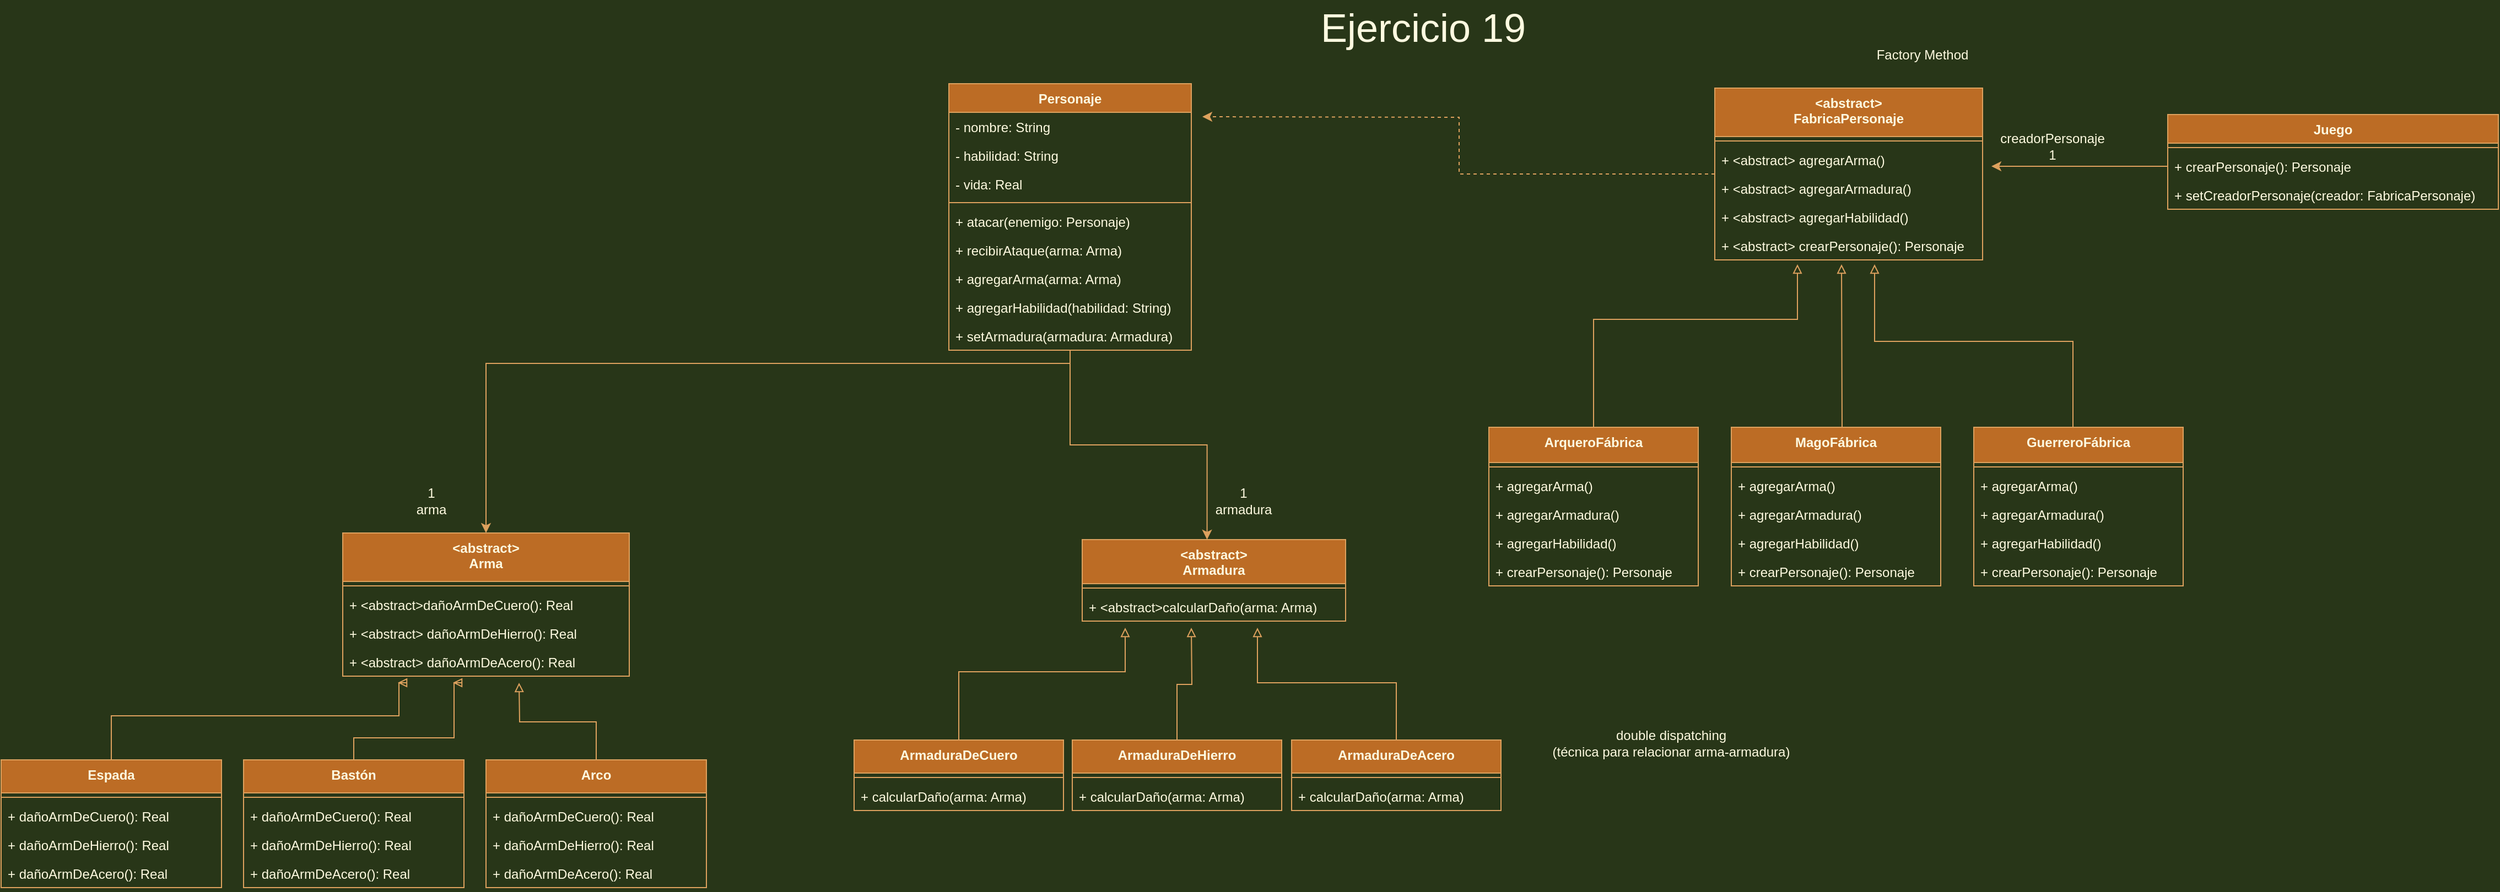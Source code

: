 <mxfile version="19.0.2" type="device"><diagram id="mUgTmrX8BuSXG0gMWw2p" name="Página-1"><mxGraphModel dx="3671" dy="1746" grid="1" gridSize="10" guides="1" tooltips="1" connect="1" arrows="1" fold="1" page="1" pageScale="1" pageWidth="827" pageHeight="1169" background="#283618" math="0" shadow="0"><root><mxCell id="0"/><mxCell id="1" parent="0"/><mxCell id="cJn4CzycX4LEwm_TIvwx-1" value="&lt;abstract&gt;&#10;Arma" style="swimlane;fontStyle=1;align=center;verticalAlign=top;childLayout=stackLayout;horizontal=1;startSize=44;horizontalStack=0;resizeParent=1;resizeParentMax=0;resizeLast=0;collapsible=1;marginBottom=0;labelBackgroundColor=none;fillColor=#BC6C25;strokeColor=#DDA15E;fontColor=#FEFAE0;" parent="1" vertex="1"><mxGeometry x="-220" y="534" width="260" height="130" as="geometry"/></mxCell><mxCell id="cJn4CzycX4LEwm_TIvwx-3" value="" style="line;strokeWidth=1;fillColor=none;align=left;verticalAlign=middle;spacingTop=-1;spacingLeft=3;spacingRight=3;rotatable=0;labelPosition=right;points=[];portConstraint=eastwest;labelBackgroundColor=none;strokeColor=#DDA15E;fontColor=#FEFAE0;" parent="cJn4CzycX4LEwm_TIvwx-1" vertex="1"><mxGeometry y="44" width="260" height="8" as="geometry"/></mxCell><mxCell id="cJn4CzycX4LEwm_TIvwx-21" value="+ &lt;abstract&gt;dañoArmDeCuero(): Real" style="text;strokeColor=none;fillColor=none;align=left;verticalAlign=top;spacingLeft=4;spacingRight=4;overflow=hidden;rotatable=0;points=[[0,0.5],[1,0.5]];portConstraint=eastwest;labelBackgroundColor=none;fontColor=#FEFAE0;" parent="cJn4CzycX4LEwm_TIvwx-1" vertex="1"><mxGeometry y="52" width="260" height="26" as="geometry"/></mxCell><mxCell id="cJn4CzycX4LEwm_TIvwx-29" value="+ &lt;abstract&gt; dañoArmDeHierro(): Real" style="text;strokeColor=none;fillColor=none;align=left;verticalAlign=top;spacingLeft=4;spacingRight=4;overflow=hidden;rotatable=0;points=[[0,0.5],[1,0.5]];portConstraint=eastwest;labelBackgroundColor=none;fontColor=#FEFAE0;" parent="cJn4CzycX4LEwm_TIvwx-1" vertex="1"><mxGeometry y="78" width="260" height="26" as="geometry"/></mxCell><mxCell id="cJn4CzycX4LEwm_TIvwx-40" value="+ &lt;abstract&gt; dañoArmDeAcero(): Real" style="text;strokeColor=none;fillColor=none;align=left;verticalAlign=top;spacingLeft=4;spacingRight=4;overflow=hidden;rotatable=0;points=[[0,0.5],[1,0.5]];portConstraint=eastwest;labelBackgroundColor=none;fontColor=#FEFAE0;" parent="cJn4CzycX4LEwm_TIvwx-1" vertex="1"><mxGeometry y="104" width="260" height="26" as="geometry"/></mxCell><mxCell id="cJn4CzycX4LEwm_TIvwx-5" value="&lt;font style=&quot;font-size: 36px;&quot;&gt;Ejercicio 19&lt;/font&gt;" style="text;html=1;align=center;verticalAlign=middle;resizable=0;points=[];autosize=1;strokeColor=none;fillColor=none;labelBackgroundColor=none;fontColor=#FEFAE0;fontSize=36;" parent="1" vertex="1"><mxGeometry x="660" y="50" width="200" height="50" as="geometry"/></mxCell><mxCell id="cJn4CzycX4LEwm_TIvwx-6" value="&lt;abstract&gt;&#10;Armadura" style="swimlane;fontStyle=1;align=center;verticalAlign=top;childLayout=stackLayout;horizontal=1;startSize=40;horizontalStack=0;resizeParent=1;resizeParentMax=0;resizeLast=0;collapsible=1;marginBottom=0;labelBackgroundColor=none;fillColor=#BC6C25;strokeColor=#DDA15E;fontColor=#FEFAE0;" parent="1" vertex="1"><mxGeometry x="451" y="540" width="239" height="74" as="geometry"/></mxCell><mxCell id="cJn4CzycX4LEwm_TIvwx-8" value="" style="line;strokeWidth=1;fillColor=none;align=left;verticalAlign=middle;spacingTop=-1;spacingLeft=3;spacingRight=3;rotatable=0;labelPosition=right;points=[];portConstraint=eastwest;labelBackgroundColor=none;strokeColor=#DDA15E;fontColor=#FEFAE0;" parent="cJn4CzycX4LEwm_TIvwx-6" vertex="1"><mxGeometry y="40" width="239" height="8" as="geometry"/></mxCell><mxCell id="cJn4CzycX4LEwm_TIvwx-9" value="+ &lt;abstract&gt;calcularDaño(arma: Arma)" style="text;strokeColor=none;fillColor=none;align=left;verticalAlign=top;spacingLeft=4;spacingRight=4;overflow=hidden;rotatable=0;points=[[0,0.5],[1,0.5]];portConstraint=eastwest;labelBackgroundColor=none;fontColor=#FEFAE0;" parent="cJn4CzycX4LEwm_TIvwx-6" vertex="1"><mxGeometry y="48" width="239" height="26" as="geometry"/></mxCell><mxCell id="cJn4CzycX4LEwm_TIvwx-17" style="edgeStyle=orthogonalEdgeStyle;rounded=0;orthogonalLoop=1;jettySize=auto;html=1;entryX=0.474;entryY=0;entryDx=0;entryDy=0;entryPerimeter=0;labelBackgroundColor=none;strokeColor=#DDA15E;fontColor=#FEFAE0;" parent="1" source="cJn4CzycX4LEwm_TIvwx-10" target="cJn4CzycX4LEwm_TIvwx-6" edge="1"><mxGeometry relative="1" as="geometry"/></mxCell><mxCell id="cJn4CzycX4LEwm_TIvwx-28" style="edgeStyle=orthogonalEdgeStyle;rounded=0;orthogonalLoop=1;jettySize=auto;html=1;entryX=0.5;entryY=0;entryDx=0;entryDy=0;labelBackgroundColor=none;strokeColor=#DDA15E;fontColor=#FEFAE0;" parent="1" source="cJn4CzycX4LEwm_TIvwx-10" target="cJn4CzycX4LEwm_TIvwx-1" edge="1"><mxGeometry relative="1" as="geometry"><Array as="points"><mxPoint x="440" y="380"/><mxPoint x="-90" y="380"/></Array></mxGeometry></mxCell><mxCell id="cJn4CzycX4LEwm_TIvwx-10" value="Personaje" style="swimlane;fontStyle=1;align=center;verticalAlign=top;childLayout=stackLayout;horizontal=1;startSize=26;horizontalStack=0;resizeParent=1;resizeParentMax=0;resizeLast=0;collapsible=1;marginBottom=0;labelBackgroundColor=none;fillColor=#BC6C25;strokeColor=#DDA15E;fontColor=#FEFAE0;" parent="1" vertex="1"><mxGeometry x="330" y="126" width="220" height="242" as="geometry"/></mxCell><mxCell id="cJn4CzycX4LEwm_TIvwx-11" value="- nombre: String" style="text;strokeColor=none;fillColor=none;align=left;verticalAlign=top;spacingLeft=4;spacingRight=4;overflow=hidden;rotatable=0;points=[[0,0.5],[1,0.5]];portConstraint=eastwest;labelBackgroundColor=none;fontColor=#FEFAE0;" parent="cJn4CzycX4LEwm_TIvwx-10" vertex="1"><mxGeometry y="26" width="220" height="26" as="geometry"/></mxCell><mxCell id="cJn4CzycX4LEwm_TIvwx-14" value="- habilidad: String" style="text;strokeColor=none;fillColor=none;align=left;verticalAlign=top;spacingLeft=4;spacingRight=4;overflow=hidden;rotatable=0;points=[[0,0.5],[1,0.5]];portConstraint=eastwest;labelBackgroundColor=none;fontColor=#FEFAE0;" parent="cJn4CzycX4LEwm_TIvwx-10" vertex="1"><mxGeometry y="52" width="220" height="26" as="geometry"/></mxCell><mxCell id="0u6AS05DuBj_s7GAAR6h-1" value="- vida: Real" style="text;strokeColor=none;fillColor=none;align=left;verticalAlign=top;spacingLeft=4;spacingRight=4;overflow=hidden;rotatable=0;points=[[0,0.5],[1,0.5]];portConstraint=eastwest;labelBackgroundColor=none;fontColor=#FEFAE0;" vertex="1" parent="cJn4CzycX4LEwm_TIvwx-10"><mxGeometry y="78" width="220" height="26" as="geometry"/></mxCell><mxCell id="cJn4CzycX4LEwm_TIvwx-12" value="" style="line;strokeWidth=1;fillColor=none;align=left;verticalAlign=middle;spacingTop=-1;spacingLeft=3;spacingRight=3;rotatable=0;labelPosition=right;points=[];portConstraint=eastwest;labelBackgroundColor=none;strokeColor=#DDA15E;fontColor=#FEFAE0;" parent="cJn4CzycX4LEwm_TIvwx-10" vertex="1"><mxGeometry y="104" width="220" height="8" as="geometry"/></mxCell><mxCell id="cJn4CzycX4LEwm_TIvwx-13" value="+ atacar(enemigo: Personaje)" style="text;strokeColor=none;fillColor=none;align=left;verticalAlign=top;spacingLeft=4;spacingRight=4;overflow=hidden;rotatable=0;points=[[0,0.5],[1,0.5]];portConstraint=eastwest;labelBackgroundColor=none;fontColor=#FEFAE0;" parent="cJn4CzycX4LEwm_TIvwx-10" vertex="1"><mxGeometry y="112" width="220" height="26" as="geometry"/></mxCell><mxCell id="cJn4CzycX4LEwm_TIvwx-15" value="+ recibirAtaque(arma: Arma)" style="text;strokeColor=none;fillColor=none;align=left;verticalAlign=top;spacingLeft=4;spacingRight=4;overflow=hidden;rotatable=0;points=[[0,0.5],[1,0.5]];portConstraint=eastwest;labelBackgroundColor=none;fontColor=#FEFAE0;" parent="cJn4CzycX4LEwm_TIvwx-10" vertex="1"><mxGeometry y="138" width="220" height="26" as="geometry"/></mxCell><mxCell id="cJn4CzycX4LEwm_TIvwx-50" value="+ agregarArma(arma: Arma)" style="text;strokeColor=none;fillColor=none;align=left;verticalAlign=top;spacingLeft=4;spacingRight=4;overflow=hidden;rotatable=0;points=[[0,0.5],[1,0.5]];portConstraint=eastwest;labelBackgroundColor=none;fontColor=#FEFAE0;" parent="cJn4CzycX4LEwm_TIvwx-10" vertex="1"><mxGeometry y="164" width="220" height="26" as="geometry"/></mxCell><mxCell id="cJn4CzycX4LEwm_TIvwx-51" value="+ agregarHabilidad(habilidad: String)" style="text;strokeColor=none;fillColor=none;align=left;verticalAlign=top;spacingLeft=4;spacingRight=4;overflow=hidden;rotatable=0;points=[[0,0.5],[1,0.5]];portConstraint=eastwest;labelBackgroundColor=none;fontColor=#FEFAE0;" parent="cJn4CzycX4LEwm_TIvwx-10" vertex="1"><mxGeometry y="190" width="220" height="26" as="geometry"/></mxCell><mxCell id="cJn4CzycX4LEwm_TIvwx-52" value="+ setArmadura(armadura: Armadura)" style="text;strokeColor=none;fillColor=none;align=left;verticalAlign=top;spacingLeft=4;spacingRight=4;overflow=hidden;rotatable=0;points=[[0,0.5],[1,0.5]];portConstraint=eastwest;labelBackgroundColor=none;fontColor=#FEFAE0;" parent="cJn4CzycX4LEwm_TIvwx-10" vertex="1"><mxGeometry y="216" width="220" height="26" as="geometry"/></mxCell><mxCell id="cJn4CzycX4LEwm_TIvwx-97" style="edgeStyle=orthogonalEdgeStyle;rounded=0;orthogonalLoop=1;jettySize=auto;html=1;endArrow=block;endFill=0;labelBackgroundColor=none;strokeColor=#DDA15E;fontColor=#FEFAE0;" parent="1" source="cJn4CzycX4LEwm_TIvwx-23" edge="1"><mxGeometry relative="1" as="geometry"><mxPoint x="490" y="620" as="targetPoint"/><Array as="points"><mxPoint x="339" y="660"/><mxPoint x="490" y="660"/></Array></mxGeometry></mxCell><mxCell id="cJn4CzycX4LEwm_TIvwx-23" value="ArmaduraDeCuero" style="swimlane;fontStyle=1;align=center;verticalAlign=top;childLayout=stackLayout;horizontal=1;startSize=30;horizontalStack=0;resizeParent=1;resizeParentMax=0;resizeLast=0;collapsible=1;marginBottom=0;labelBackgroundColor=none;fillColor=#BC6C25;strokeColor=#DDA15E;fontColor=#FEFAE0;" parent="1" vertex="1"><mxGeometry x="244" y="722" width="190" height="64" as="geometry"/></mxCell><mxCell id="cJn4CzycX4LEwm_TIvwx-25" value="" style="line;strokeWidth=1;fillColor=none;align=left;verticalAlign=middle;spacingTop=-1;spacingLeft=3;spacingRight=3;rotatable=0;labelPosition=right;points=[];portConstraint=eastwest;labelBackgroundColor=none;strokeColor=#DDA15E;fontColor=#FEFAE0;" parent="cJn4CzycX4LEwm_TIvwx-23" vertex="1"><mxGeometry y="30" width="190" height="8" as="geometry"/></mxCell><mxCell id="cJn4CzycX4LEwm_TIvwx-47" value="+ calcularDaño(arma: Arma)" style="text;strokeColor=none;fillColor=none;align=left;verticalAlign=top;spacingLeft=4;spacingRight=4;overflow=hidden;rotatable=0;points=[[0,0.5],[1,0.5]];portConstraint=eastwest;labelBackgroundColor=none;fontColor=#FEFAE0;" parent="cJn4CzycX4LEwm_TIvwx-23" vertex="1"><mxGeometry y="38" width="190" height="26" as="geometry"/></mxCell><mxCell id="cJn4CzycX4LEwm_TIvwx-95" style="edgeStyle=orthogonalEdgeStyle;rounded=0;orthogonalLoop=1;jettySize=auto;html=1;endArrow=block;endFill=0;labelBackgroundColor=none;strokeColor=#DDA15E;fontColor=#FEFAE0;" parent="1" source="cJn4CzycX4LEwm_TIvwx-30" edge="1"><mxGeometry relative="1" as="geometry"><mxPoint x="550" y="620" as="targetPoint"/></mxGeometry></mxCell><mxCell id="cJn4CzycX4LEwm_TIvwx-30" value="ArmaduraDeHierro" style="swimlane;fontStyle=1;align=center;verticalAlign=top;childLayout=stackLayout;horizontal=1;startSize=30;horizontalStack=0;resizeParent=1;resizeParentMax=0;resizeLast=0;collapsible=1;marginBottom=0;labelBackgroundColor=none;fillColor=#BC6C25;strokeColor=#DDA15E;fontColor=#FEFAE0;" parent="1" vertex="1"><mxGeometry x="442" y="722" width="190" height="64" as="geometry"/></mxCell><mxCell id="cJn4CzycX4LEwm_TIvwx-32" value="" style="line;strokeWidth=1;fillColor=none;align=left;verticalAlign=middle;spacingTop=-1;spacingLeft=3;spacingRight=3;rotatable=0;labelPosition=right;points=[];portConstraint=eastwest;labelBackgroundColor=none;strokeColor=#DDA15E;fontColor=#FEFAE0;" parent="cJn4CzycX4LEwm_TIvwx-30" vertex="1"><mxGeometry y="30" width="190" height="8" as="geometry"/></mxCell><mxCell id="cJn4CzycX4LEwm_TIvwx-33" value="+ calcularDaño(arma: Arma)" style="text;strokeColor=none;fillColor=none;align=left;verticalAlign=top;spacingLeft=4;spacingRight=4;overflow=hidden;rotatable=0;points=[[0,0.5],[1,0.5]];portConstraint=eastwest;labelBackgroundColor=none;fontColor=#FEFAE0;" parent="cJn4CzycX4LEwm_TIvwx-30" vertex="1"><mxGeometry y="38" width="190" height="26" as="geometry"/></mxCell><mxCell id="cJn4CzycX4LEwm_TIvwx-96" style="edgeStyle=orthogonalEdgeStyle;rounded=0;orthogonalLoop=1;jettySize=auto;html=1;endArrow=block;endFill=0;labelBackgroundColor=none;strokeColor=#DDA15E;fontColor=#FEFAE0;" parent="1" source="cJn4CzycX4LEwm_TIvwx-35" edge="1"><mxGeometry relative="1" as="geometry"><mxPoint x="610" y="620" as="targetPoint"/><Array as="points"><mxPoint x="736" y="670"/><mxPoint x="610" y="670"/></Array></mxGeometry></mxCell><mxCell id="cJn4CzycX4LEwm_TIvwx-35" value="ArmaduraDeAcero" style="swimlane;fontStyle=1;align=center;verticalAlign=top;childLayout=stackLayout;horizontal=1;startSize=30;horizontalStack=0;resizeParent=1;resizeParentMax=0;resizeLast=0;collapsible=1;marginBottom=0;labelBackgroundColor=none;fillColor=#BC6C25;strokeColor=#DDA15E;fontColor=#FEFAE0;" parent="1" vertex="1"><mxGeometry x="641" y="722" width="190" height="64" as="geometry"/></mxCell><mxCell id="cJn4CzycX4LEwm_TIvwx-37" value="" style="line;strokeWidth=1;fillColor=none;align=left;verticalAlign=middle;spacingTop=-1;spacingLeft=3;spacingRight=3;rotatable=0;labelPosition=right;points=[];portConstraint=eastwest;labelBackgroundColor=none;strokeColor=#DDA15E;fontColor=#FEFAE0;" parent="cJn4CzycX4LEwm_TIvwx-35" vertex="1"><mxGeometry y="30" width="190" height="8" as="geometry"/></mxCell><mxCell id="cJn4CzycX4LEwm_TIvwx-38" value="+ calcularDaño(arma: Arma)" style="text;strokeColor=none;fillColor=none;align=left;verticalAlign=top;spacingLeft=4;spacingRight=4;overflow=hidden;rotatable=0;points=[[0,0.5],[1,0.5]];portConstraint=eastwest;labelBackgroundColor=none;fontColor=#FEFAE0;" parent="cJn4CzycX4LEwm_TIvwx-35" vertex="1"><mxGeometry y="38" width="190" height="26" as="geometry"/></mxCell><mxCell id="cJn4CzycX4LEwm_TIvwx-57" style="edgeStyle=orthogonalEdgeStyle;rounded=0;orthogonalLoop=1;jettySize=auto;html=1;dashed=1;labelBackgroundColor=none;strokeColor=#DDA15E;fontColor=#FEFAE0;" parent="1" source="cJn4CzycX4LEwm_TIvwx-53" edge="1"><mxGeometry relative="1" as="geometry"><mxPoint x="560" y="156" as="targetPoint"/></mxGeometry></mxCell><mxCell id="cJn4CzycX4LEwm_TIvwx-53" value="&lt;abstract&gt;&#10;FabricaPersonaje&#10;" style="swimlane;fontStyle=1;align=center;verticalAlign=top;childLayout=stackLayout;horizontal=1;startSize=44;horizontalStack=0;resizeParent=1;resizeParentMax=0;resizeLast=0;collapsible=1;marginBottom=0;labelBackgroundColor=none;fillColor=#BC6C25;strokeColor=#DDA15E;fontColor=#FEFAE0;" parent="1" vertex="1"><mxGeometry x="1025" y="130" width="243" height="156" as="geometry"/></mxCell><mxCell id="cJn4CzycX4LEwm_TIvwx-55" value="" style="line;strokeWidth=1;fillColor=none;align=left;verticalAlign=middle;spacingTop=-1;spacingLeft=3;spacingRight=3;rotatable=0;labelPosition=right;points=[];portConstraint=eastwest;labelBackgroundColor=none;strokeColor=#DDA15E;fontColor=#FEFAE0;" parent="cJn4CzycX4LEwm_TIvwx-53" vertex="1"><mxGeometry y="44" width="243" height="8" as="geometry"/></mxCell><mxCell id="cJn4CzycX4LEwm_TIvwx-59" value="+ &lt;abstract&gt; agregarArma()" style="text;strokeColor=none;fillColor=none;align=left;verticalAlign=top;spacingLeft=4;spacingRight=4;overflow=hidden;rotatable=0;points=[[0,0.5],[1,0.5]];portConstraint=eastwest;labelBackgroundColor=none;fontColor=#FEFAE0;" parent="cJn4CzycX4LEwm_TIvwx-53" vertex="1"><mxGeometry y="52" width="243" height="26" as="geometry"/></mxCell><mxCell id="cJn4CzycX4LEwm_TIvwx-60" value="+ &lt;abstract&gt; agregarArmadura()" style="text;strokeColor=none;fillColor=none;align=left;verticalAlign=top;spacingLeft=4;spacingRight=4;overflow=hidden;rotatable=0;points=[[0,0.5],[1,0.5]];portConstraint=eastwest;labelBackgroundColor=none;fontColor=#FEFAE0;" parent="cJn4CzycX4LEwm_TIvwx-53" vertex="1"><mxGeometry y="78" width="243" height="26" as="geometry"/></mxCell><mxCell id="cJn4CzycX4LEwm_TIvwx-61" value="+ &lt;abstract&gt; agregarHabilidad()" style="text;strokeColor=none;fillColor=none;align=left;verticalAlign=top;spacingLeft=4;spacingRight=4;overflow=hidden;rotatable=0;points=[[0,0.5],[1,0.5]];portConstraint=eastwest;labelBackgroundColor=none;fontColor=#FEFAE0;" parent="cJn4CzycX4LEwm_TIvwx-53" vertex="1"><mxGeometry y="104" width="243" height="26" as="geometry"/></mxCell><mxCell id="cJn4CzycX4LEwm_TIvwx-58" value="+ &lt;abstract&gt; crearPersonaje(): Personaje" style="text;strokeColor=none;fillColor=none;align=left;verticalAlign=top;spacingLeft=4;spacingRight=4;overflow=hidden;rotatable=0;points=[[0,0.5],[1,0.5]];portConstraint=eastwest;labelBackgroundColor=none;fontColor=#FEFAE0;" parent="cJn4CzycX4LEwm_TIvwx-53" vertex="1"><mxGeometry y="130" width="243" height="26" as="geometry"/></mxCell><mxCell id="cJn4CzycX4LEwm_TIvwx-88" style="edgeStyle=orthogonalEdgeStyle;rounded=0;orthogonalLoop=1;jettySize=auto;html=1;endArrow=block;endFill=0;labelBackgroundColor=none;strokeColor=#DDA15E;fontColor=#FEFAE0;" parent="1" source="cJn4CzycX4LEwm_TIvwx-62" edge="1"><mxGeometry relative="1" as="geometry"><mxPoint x="1100" y="290.0" as="targetPoint"/><Array as="points"><mxPoint x="915" y="340"/><mxPoint x="1100" y="340"/></Array></mxGeometry></mxCell><mxCell id="cJn4CzycX4LEwm_TIvwx-62" value="ArqueroFábrica" style="swimlane;fontStyle=1;align=center;verticalAlign=top;childLayout=stackLayout;horizontal=1;startSize=32;horizontalStack=0;resizeParent=1;resizeParentMax=0;resizeLast=0;collapsible=1;marginBottom=0;labelBackgroundColor=none;fillColor=#BC6C25;strokeColor=#DDA15E;fontColor=#FEFAE0;" parent="1" vertex="1"><mxGeometry x="820" y="438" width="190" height="144" as="geometry"/></mxCell><mxCell id="cJn4CzycX4LEwm_TIvwx-63" value="" style="line;strokeWidth=1;fillColor=none;align=left;verticalAlign=middle;spacingTop=-1;spacingLeft=3;spacingRight=3;rotatable=0;labelPosition=right;points=[];portConstraint=eastwest;labelBackgroundColor=none;strokeColor=#DDA15E;fontColor=#FEFAE0;" parent="cJn4CzycX4LEwm_TIvwx-62" vertex="1"><mxGeometry y="32" width="190" height="8" as="geometry"/></mxCell><mxCell id="cJn4CzycX4LEwm_TIvwx-65" value="+ agregarArma()" style="text;strokeColor=none;fillColor=none;align=left;verticalAlign=top;spacingLeft=4;spacingRight=4;overflow=hidden;rotatable=0;points=[[0,0.5],[1,0.5]];portConstraint=eastwest;labelBackgroundColor=none;fontColor=#FEFAE0;" parent="cJn4CzycX4LEwm_TIvwx-62" vertex="1"><mxGeometry y="40" width="190" height="26" as="geometry"/></mxCell><mxCell id="cJn4CzycX4LEwm_TIvwx-66" value="+ agregarArmadura()" style="text;strokeColor=none;fillColor=none;align=left;verticalAlign=top;spacingLeft=4;spacingRight=4;overflow=hidden;rotatable=0;points=[[0,0.5],[1,0.5]];portConstraint=eastwest;labelBackgroundColor=none;fontColor=#FEFAE0;" parent="cJn4CzycX4LEwm_TIvwx-62" vertex="1"><mxGeometry y="66" width="190" height="26" as="geometry"/></mxCell><mxCell id="cJn4CzycX4LEwm_TIvwx-67" value="+ agregarHabilidad()" style="text;strokeColor=none;fillColor=none;align=left;verticalAlign=top;spacingLeft=4;spacingRight=4;overflow=hidden;rotatable=0;points=[[0,0.5],[1,0.5]];portConstraint=eastwest;labelBackgroundColor=none;fontColor=#FEFAE0;" parent="cJn4CzycX4LEwm_TIvwx-62" vertex="1"><mxGeometry y="92" width="190" height="26" as="geometry"/></mxCell><mxCell id="cJn4CzycX4LEwm_TIvwx-68" value="+ crearPersonaje(): Personaje" style="text;strokeColor=none;fillColor=none;align=left;verticalAlign=top;spacingLeft=4;spacingRight=4;overflow=hidden;rotatable=0;points=[[0,0.5],[1,0.5]];portConstraint=eastwest;labelBackgroundColor=none;fontColor=#FEFAE0;" parent="cJn4CzycX4LEwm_TIvwx-62" vertex="1"><mxGeometry y="118" width="190" height="26" as="geometry"/></mxCell><mxCell id="cJn4CzycX4LEwm_TIvwx-86" style="edgeStyle=orthogonalEdgeStyle;rounded=0;orthogonalLoop=1;jettySize=auto;html=1;endArrow=block;endFill=0;labelBackgroundColor=none;strokeColor=#DDA15E;fontColor=#FEFAE0;" parent="1" edge="1"><mxGeometry relative="1" as="geometry"><mxPoint x="1110" y="442" as="sourcePoint"/><mxPoint x="1140" y="290" as="targetPoint"/></mxGeometry></mxCell><mxCell id="cJn4CzycX4LEwm_TIvwx-69" value="MagoFábrica" style="swimlane;fontStyle=1;align=center;verticalAlign=top;childLayout=stackLayout;horizontal=1;startSize=32;horizontalStack=0;resizeParent=1;resizeParentMax=0;resizeLast=0;collapsible=1;marginBottom=0;labelBackgroundColor=none;fillColor=#BC6C25;strokeColor=#DDA15E;fontColor=#FEFAE0;" parent="1" vertex="1"><mxGeometry x="1040" y="438" width="190" height="144" as="geometry"/></mxCell><mxCell id="cJn4CzycX4LEwm_TIvwx-70" value="" style="line;strokeWidth=1;fillColor=none;align=left;verticalAlign=middle;spacingTop=-1;spacingLeft=3;spacingRight=3;rotatable=0;labelPosition=right;points=[];portConstraint=eastwest;labelBackgroundColor=none;strokeColor=#DDA15E;fontColor=#FEFAE0;" parent="cJn4CzycX4LEwm_TIvwx-69" vertex="1"><mxGeometry y="32" width="190" height="8" as="geometry"/></mxCell><mxCell id="cJn4CzycX4LEwm_TIvwx-72" value="+ agregarArma()" style="text;strokeColor=none;fillColor=none;align=left;verticalAlign=top;spacingLeft=4;spacingRight=4;overflow=hidden;rotatable=0;points=[[0,0.5],[1,0.5]];portConstraint=eastwest;labelBackgroundColor=none;fontColor=#FEFAE0;" parent="cJn4CzycX4LEwm_TIvwx-69" vertex="1"><mxGeometry y="40" width="190" height="26" as="geometry"/></mxCell><mxCell id="cJn4CzycX4LEwm_TIvwx-73" value="+ agregarArmadura()" style="text;strokeColor=none;fillColor=none;align=left;verticalAlign=top;spacingLeft=4;spacingRight=4;overflow=hidden;rotatable=0;points=[[0,0.5],[1,0.5]];portConstraint=eastwest;labelBackgroundColor=none;fontColor=#FEFAE0;" parent="cJn4CzycX4LEwm_TIvwx-69" vertex="1"><mxGeometry y="66" width="190" height="26" as="geometry"/></mxCell><mxCell id="cJn4CzycX4LEwm_TIvwx-74" value="+ agregarHabilidad()" style="text;strokeColor=none;fillColor=none;align=left;verticalAlign=top;spacingLeft=4;spacingRight=4;overflow=hidden;rotatable=0;points=[[0,0.5],[1,0.5]];portConstraint=eastwest;labelBackgroundColor=none;fontColor=#FEFAE0;" parent="cJn4CzycX4LEwm_TIvwx-69" vertex="1"><mxGeometry y="92" width="190" height="26" as="geometry"/></mxCell><mxCell id="cJn4CzycX4LEwm_TIvwx-75" value="+ crearPersonaje(): Personaje" style="text;strokeColor=none;fillColor=none;align=left;verticalAlign=top;spacingLeft=4;spacingRight=4;overflow=hidden;rotatable=0;points=[[0,0.5],[1,0.5]];portConstraint=eastwest;labelBackgroundColor=none;fontColor=#FEFAE0;" parent="cJn4CzycX4LEwm_TIvwx-69" vertex="1"><mxGeometry y="118" width="190" height="26" as="geometry"/></mxCell><mxCell id="cJn4CzycX4LEwm_TIvwx-87" style="edgeStyle=orthogonalEdgeStyle;rounded=0;orthogonalLoop=1;jettySize=auto;html=1;endArrow=block;endFill=0;labelBackgroundColor=none;strokeColor=#DDA15E;fontColor=#FEFAE0;" parent="1" source="cJn4CzycX4LEwm_TIvwx-76" edge="1"><mxGeometry relative="1" as="geometry"><mxPoint x="1170" y="290.0" as="targetPoint"/><Array as="points"><mxPoint x="1350" y="360"/><mxPoint x="1170" y="360"/></Array></mxGeometry></mxCell><mxCell id="cJn4CzycX4LEwm_TIvwx-76" value="GuerreroFábrica" style="swimlane;fontStyle=1;align=center;verticalAlign=top;childLayout=stackLayout;horizontal=1;startSize=32;horizontalStack=0;resizeParent=1;resizeParentMax=0;resizeLast=0;collapsible=1;marginBottom=0;labelBackgroundColor=none;fillColor=#BC6C25;strokeColor=#DDA15E;fontColor=#FEFAE0;" parent="1" vertex="1"><mxGeometry x="1260" y="438" width="190" height="144" as="geometry"/></mxCell><mxCell id="cJn4CzycX4LEwm_TIvwx-77" value="" style="line;strokeWidth=1;fillColor=none;align=left;verticalAlign=middle;spacingTop=-1;spacingLeft=3;spacingRight=3;rotatable=0;labelPosition=right;points=[];portConstraint=eastwest;labelBackgroundColor=none;strokeColor=#DDA15E;fontColor=#FEFAE0;" parent="cJn4CzycX4LEwm_TIvwx-76" vertex="1"><mxGeometry y="32" width="190" height="8" as="geometry"/></mxCell><mxCell id="cJn4CzycX4LEwm_TIvwx-79" value="+ agregarArma()" style="text;strokeColor=none;fillColor=none;align=left;verticalAlign=top;spacingLeft=4;spacingRight=4;overflow=hidden;rotatable=0;points=[[0,0.5],[1,0.5]];portConstraint=eastwest;labelBackgroundColor=none;fontColor=#FEFAE0;" parent="cJn4CzycX4LEwm_TIvwx-76" vertex="1"><mxGeometry y="40" width="190" height="26" as="geometry"/></mxCell><mxCell id="cJn4CzycX4LEwm_TIvwx-80" value="+ agregarArmadura()" style="text;strokeColor=none;fillColor=none;align=left;verticalAlign=top;spacingLeft=4;spacingRight=4;overflow=hidden;rotatable=0;points=[[0,0.5],[1,0.5]];portConstraint=eastwest;labelBackgroundColor=none;fontColor=#FEFAE0;" parent="cJn4CzycX4LEwm_TIvwx-76" vertex="1"><mxGeometry y="66" width="190" height="26" as="geometry"/></mxCell><mxCell id="cJn4CzycX4LEwm_TIvwx-81" value="+ agregarHabilidad()" style="text;strokeColor=none;fillColor=none;align=left;verticalAlign=top;spacingLeft=4;spacingRight=4;overflow=hidden;rotatable=0;points=[[0,0.5],[1,0.5]];portConstraint=eastwest;labelBackgroundColor=none;fontColor=#FEFAE0;" parent="cJn4CzycX4LEwm_TIvwx-76" vertex="1"><mxGeometry y="92" width="190" height="26" as="geometry"/></mxCell><mxCell id="cJn4CzycX4LEwm_TIvwx-82" value="+ crearPersonaje(): Personaje" style="text;strokeColor=none;fillColor=none;align=left;verticalAlign=top;spacingLeft=4;spacingRight=4;overflow=hidden;rotatable=0;points=[[0,0.5],[1,0.5]];portConstraint=eastwest;labelBackgroundColor=none;fontColor=#FEFAE0;" parent="cJn4CzycX4LEwm_TIvwx-76" vertex="1"><mxGeometry y="118" width="190" height="26" as="geometry"/></mxCell><mxCell id="cJn4CzycX4LEwm_TIvwx-89" value="Juego" style="swimlane;fontStyle=1;align=center;verticalAlign=top;childLayout=stackLayout;horizontal=1;startSize=26;horizontalStack=0;resizeParent=1;resizeParentMax=0;resizeLast=0;collapsible=1;marginBottom=0;labelBackgroundColor=none;fillColor=#BC6C25;strokeColor=#DDA15E;fontColor=#FEFAE0;" parent="1" vertex="1"><mxGeometry x="1436" y="154" width="300" height="86" as="geometry"/></mxCell><mxCell id="cJn4CzycX4LEwm_TIvwx-91" value="" style="line;strokeWidth=1;fillColor=none;align=left;verticalAlign=middle;spacingTop=-1;spacingLeft=3;spacingRight=3;rotatable=0;labelPosition=right;points=[];portConstraint=eastwest;labelBackgroundColor=none;strokeColor=#DDA15E;fontColor=#FEFAE0;" parent="cJn4CzycX4LEwm_TIvwx-89" vertex="1"><mxGeometry y="26" width="300" height="8" as="geometry"/></mxCell><mxCell id="AwhEifevqzBynU9tJSOD-22" style="edgeStyle=orthogonalEdgeStyle;rounded=0;orthogonalLoop=1;jettySize=auto;html=1;strokeColor=#DDA15E;fontColor=#FEFAE0;labelBackgroundColor=#283618;" parent="cJn4CzycX4LEwm_TIvwx-89" source="cJn4CzycX4LEwm_TIvwx-92" edge="1"><mxGeometry relative="1" as="geometry"><mxPoint x="-160" y="47" as="targetPoint"/></mxGeometry></mxCell><mxCell id="cJn4CzycX4LEwm_TIvwx-92" value="+ crearPersonaje(): Personaje" style="text;strokeColor=none;fillColor=none;align=left;verticalAlign=top;spacingLeft=4;spacingRight=4;overflow=hidden;rotatable=0;points=[[0,0.5],[1,0.5]];portConstraint=eastwest;labelBackgroundColor=none;fontColor=#FEFAE0;" parent="cJn4CzycX4LEwm_TIvwx-89" vertex="1"><mxGeometry y="34" width="300" height="26" as="geometry"/></mxCell><mxCell id="AwhEifevqzBynU9tJSOD-23" value="+ setCreadorPersonaje(creador: FabricaPersonaje) &#10;&#10;&#10;" style="text;strokeColor=none;fillColor=none;align=left;verticalAlign=top;spacingLeft=4;spacingRight=4;overflow=hidden;rotatable=0;points=[[0,0.5],[1,0.5]];portConstraint=eastwest;labelBackgroundColor=none;fontColor=#FEFAE0;" parent="cJn4CzycX4LEwm_TIvwx-89" vertex="1"><mxGeometry y="60" width="300" height="26" as="geometry"/></mxCell><mxCell id="cJn4CzycX4LEwm_TIvwx-94" value="creadorPersonaje&lt;br&gt;1" style="text;html=1;align=center;verticalAlign=middle;resizable=0;points=[];autosize=1;strokeColor=none;fillColor=none;labelBackgroundColor=none;fontColor=#FEFAE0;" parent="1" vertex="1"><mxGeometry x="1276" y="168" width="110" height="30" as="geometry"/></mxCell><mxCell id="cJn4CzycX4LEwm_TIvwx-111" value="1&lt;br&gt;arma" style="text;html=1;align=center;verticalAlign=middle;resizable=0;points=[];autosize=1;strokeColor=none;fillColor=none;labelBackgroundColor=none;fontColor=#FEFAE0;" parent="1" vertex="1"><mxGeometry x="-160" y="490" width="40" height="30" as="geometry"/></mxCell><mxCell id="cJn4CzycX4LEwm_TIvwx-112" value="1 &lt;br&gt;armadura" style="text;html=1;align=center;verticalAlign=middle;resizable=0;points=[];autosize=1;strokeColor=none;fillColor=none;labelBackgroundColor=none;fontColor=#FEFAE0;" parent="1" vertex="1"><mxGeometry x="562" y="490" width="70" height="30" as="geometry"/></mxCell><mxCell id="AwhEifevqzBynU9tJSOD-1" value="double dispatching&lt;br&gt;(técnica para relacionar arma-armadura)" style="text;html=1;align=center;verticalAlign=middle;resizable=0;points=[];autosize=1;strokeColor=none;fillColor=none;fontColor=#FEFAE0;" parent="1" vertex="1"><mxGeometry x="870" y="710" width="230" height="30" as="geometry"/></mxCell><mxCell id="AwhEifevqzBynU9tJSOD-2" value="Factory Method" style="text;html=1;align=center;verticalAlign=middle;resizable=0;points=[];autosize=1;strokeColor=none;fillColor=none;fontColor=#FEFAE0;" parent="1" vertex="1"><mxGeometry x="1158" y="85" width="110" height="30" as="geometry"/></mxCell><mxCell id="AwhEifevqzBynU9tJSOD-21" style="edgeStyle=orthogonalEdgeStyle;rounded=0;orthogonalLoop=1;jettySize=auto;html=1;strokeColor=#DDA15E;fontColor=#FEFAE0;endArrow=block;endFill=0;labelBackgroundColor=#283618;" parent="1" source="AwhEifevqzBynU9tJSOD-3" edge="1"><mxGeometry relative="1" as="geometry"><mxPoint x="-170" y="670" as="targetPoint"/><Array as="points"><mxPoint x="-430" y="700"/><mxPoint x="-169" y="700"/><mxPoint x="-169" y="670"/></Array></mxGeometry></mxCell><mxCell id="AwhEifevqzBynU9tJSOD-3" value="Espada" style="swimlane;fontStyle=1;align=center;verticalAlign=top;childLayout=stackLayout;horizontal=1;startSize=30;horizontalStack=0;resizeParent=1;resizeParentMax=0;resizeLast=0;collapsible=1;marginBottom=0;labelBackgroundColor=none;fillColor=#BC6C25;strokeColor=#DDA15E;fontColor=#FEFAE0;" parent="1" vertex="1"><mxGeometry x="-530" y="740" width="200" height="116" as="geometry"/></mxCell><mxCell id="AwhEifevqzBynU9tJSOD-4" value="" style="line;strokeWidth=1;fillColor=none;align=left;verticalAlign=middle;spacingTop=-1;spacingLeft=3;spacingRight=3;rotatable=0;labelPosition=right;points=[];portConstraint=eastwest;labelBackgroundColor=none;strokeColor=#DDA15E;fontColor=#FEFAE0;" parent="AwhEifevqzBynU9tJSOD-3" vertex="1"><mxGeometry y="30" width="200" height="8" as="geometry"/></mxCell><mxCell id="AwhEifevqzBynU9tJSOD-5" value="+ dañoArmDeCuero(): Real" style="text;strokeColor=none;fillColor=none;align=left;verticalAlign=top;spacingLeft=4;spacingRight=4;overflow=hidden;rotatable=0;points=[[0,0.5],[1,0.5]];portConstraint=eastwest;labelBackgroundColor=none;fontColor=#FEFAE0;" parent="AwhEifevqzBynU9tJSOD-3" vertex="1"><mxGeometry y="38" width="200" height="26" as="geometry"/></mxCell><mxCell id="AwhEifevqzBynU9tJSOD-6" value="+ dañoArmDeHierro(): Real" style="text;strokeColor=none;fillColor=none;align=left;verticalAlign=top;spacingLeft=4;spacingRight=4;overflow=hidden;rotatable=0;points=[[0,0.5],[1,0.5]];portConstraint=eastwest;labelBackgroundColor=none;fontColor=#FEFAE0;" parent="AwhEifevqzBynU9tJSOD-3" vertex="1"><mxGeometry y="64" width="200" height="26" as="geometry"/></mxCell><mxCell id="AwhEifevqzBynU9tJSOD-7" value="+ dañoArmDeAcero(): Real" style="text;strokeColor=none;fillColor=none;align=left;verticalAlign=top;spacingLeft=4;spacingRight=4;overflow=hidden;rotatable=0;points=[[0,0.5],[1,0.5]];portConstraint=eastwest;labelBackgroundColor=none;fontColor=#FEFAE0;" parent="AwhEifevqzBynU9tJSOD-3" vertex="1"><mxGeometry y="90" width="200" height="26" as="geometry"/></mxCell><mxCell id="AwhEifevqzBynU9tJSOD-20" style="edgeStyle=orthogonalEdgeStyle;rounded=0;orthogonalLoop=1;jettySize=auto;html=1;strokeColor=#DDA15E;fontColor=#FEFAE0;endArrow=block;endFill=0;labelBackgroundColor=#283618;" parent="1" source="AwhEifevqzBynU9tJSOD-8" edge="1"><mxGeometry relative="1" as="geometry"><mxPoint x="-120" y="670" as="targetPoint"/><Array as="points"><mxPoint x="-210" y="720"/><mxPoint x="-119" y="720"/><mxPoint x="-119" y="670"/></Array></mxGeometry></mxCell><mxCell id="AwhEifevqzBynU9tJSOD-8" value="Bastón" style="swimlane;fontStyle=1;align=center;verticalAlign=top;childLayout=stackLayout;horizontal=1;startSize=30;horizontalStack=0;resizeParent=1;resizeParentMax=0;resizeLast=0;collapsible=1;marginBottom=0;labelBackgroundColor=none;fillColor=#BC6C25;strokeColor=#DDA15E;fontColor=#FEFAE0;" parent="1" vertex="1"><mxGeometry x="-310" y="740" width="200" height="116" as="geometry"/></mxCell><mxCell id="AwhEifevqzBynU9tJSOD-9" value="" style="line;strokeWidth=1;fillColor=none;align=left;verticalAlign=middle;spacingTop=-1;spacingLeft=3;spacingRight=3;rotatable=0;labelPosition=right;points=[];portConstraint=eastwest;labelBackgroundColor=none;strokeColor=#DDA15E;fontColor=#FEFAE0;" parent="AwhEifevqzBynU9tJSOD-8" vertex="1"><mxGeometry y="30" width="200" height="8" as="geometry"/></mxCell><mxCell id="AwhEifevqzBynU9tJSOD-10" value="+ dañoArmDeCuero(): Real" style="text;strokeColor=none;fillColor=none;align=left;verticalAlign=top;spacingLeft=4;spacingRight=4;overflow=hidden;rotatable=0;points=[[0,0.5],[1,0.5]];portConstraint=eastwest;labelBackgroundColor=none;fontColor=#FEFAE0;" parent="AwhEifevqzBynU9tJSOD-8" vertex="1"><mxGeometry y="38" width="200" height="26" as="geometry"/></mxCell><mxCell id="AwhEifevqzBynU9tJSOD-11" value="+ dañoArmDeHierro(): Real" style="text;strokeColor=none;fillColor=none;align=left;verticalAlign=top;spacingLeft=4;spacingRight=4;overflow=hidden;rotatable=0;points=[[0,0.5],[1,0.5]];portConstraint=eastwest;labelBackgroundColor=none;fontColor=#FEFAE0;" parent="AwhEifevqzBynU9tJSOD-8" vertex="1"><mxGeometry y="64" width="200" height="26" as="geometry"/></mxCell><mxCell id="AwhEifevqzBynU9tJSOD-12" value="+ dañoArmDeAcero(): Real" style="text;strokeColor=none;fillColor=none;align=left;verticalAlign=top;spacingLeft=4;spacingRight=4;overflow=hidden;rotatable=0;points=[[0,0.5],[1,0.5]];portConstraint=eastwest;labelBackgroundColor=none;fontColor=#FEFAE0;" parent="AwhEifevqzBynU9tJSOD-8" vertex="1"><mxGeometry y="90" width="200" height="26" as="geometry"/></mxCell><mxCell id="AwhEifevqzBynU9tJSOD-19" style="edgeStyle=orthogonalEdgeStyle;rounded=0;orthogonalLoop=1;jettySize=auto;html=1;strokeColor=#DDA15E;fontColor=#FEFAE0;endArrow=block;endFill=0;labelBackgroundColor=#283618;" parent="1" source="AwhEifevqzBynU9tJSOD-13" edge="1"><mxGeometry relative="1" as="geometry"><mxPoint x="-60" y="670" as="targetPoint"/></mxGeometry></mxCell><mxCell id="AwhEifevqzBynU9tJSOD-13" value="Arco" style="swimlane;fontStyle=1;align=center;verticalAlign=top;childLayout=stackLayout;horizontal=1;startSize=30;horizontalStack=0;resizeParent=1;resizeParentMax=0;resizeLast=0;collapsible=1;marginBottom=0;labelBackgroundColor=none;fillColor=#BC6C25;strokeColor=#DDA15E;fontColor=#FEFAE0;" parent="1" vertex="1"><mxGeometry x="-90" y="740" width="200" height="116" as="geometry"/></mxCell><mxCell id="AwhEifevqzBynU9tJSOD-14" value="" style="line;strokeWidth=1;fillColor=none;align=left;verticalAlign=middle;spacingTop=-1;spacingLeft=3;spacingRight=3;rotatable=0;labelPosition=right;points=[];portConstraint=eastwest;labelBackgroundColor=none;strokeColor=#DDA15E;fontColor=#FEFAE0;" parent="AwhEifevqzBynU9tJSOD-13" vertex="1"><mxGeometry y="30" width="200" height="8" as="geometry"/></mxCell><mxCell id="AwhEifevqzBynU9tJSOD-15" value="+ dañoArmDeCuero(): Real" style="text;strokeColor=none;fillColor=none;align=left;verticalAlign=top;spacingLeft=4;spacingRight=4;overflow=hidden;rotatable=0;points=[[0,0.5],[1,0.5]];portConstraint=eastwest;labelBackgroundColor=none;fontColor=#FEFAE0;" parent="AwhEifevqzBynU9tJSOD-13" vertex="1"><mxGeometry y="38" width="200" height="26" as="geometry"/></mxCell><mxCell id="AwhEifevqzBynU9tJSOD-16" value="+ dañoArmDeHierro(): Real" style="text;strokeColor=none;fillColor=none;align=left;verticalAlign=top;spacingLeft=4;spacingRight=4;overflow=hidden;rotatable=0;points=[[0,0.5],[1,0.5]];portConstraint=eastwest;labelBackgroundColor=none;fontColor=#FEFAE0;" parent="AwhEifevqzBynU9tJSOD-13" vertex="1"><mxGeometry y="64" width="200" height="26" as="geometry"/></mxCell><mxCell id="AwhEifevqzBynU9tJSOD-17" value="+ dañoArmDeAcero(): Real" style="text;strokeColor=none;fillColor=none;align=left;verticalAlign=top;spacingLeft=4;spacingRight=4;overflow=hidden;rotatable=0;points=[[0,0.5],[1,0.5]];portConstraint=eastwest;labelBackgroundColor=none;fontColor=#FEFAE0;" parent="AwhEifevqzBynU9tJSOD-13" vertex="1"><mxGeometry y="90" width="200" height="26" as="geometry"/></mxCell></root></mxGraphModel></diagram></mxfile>